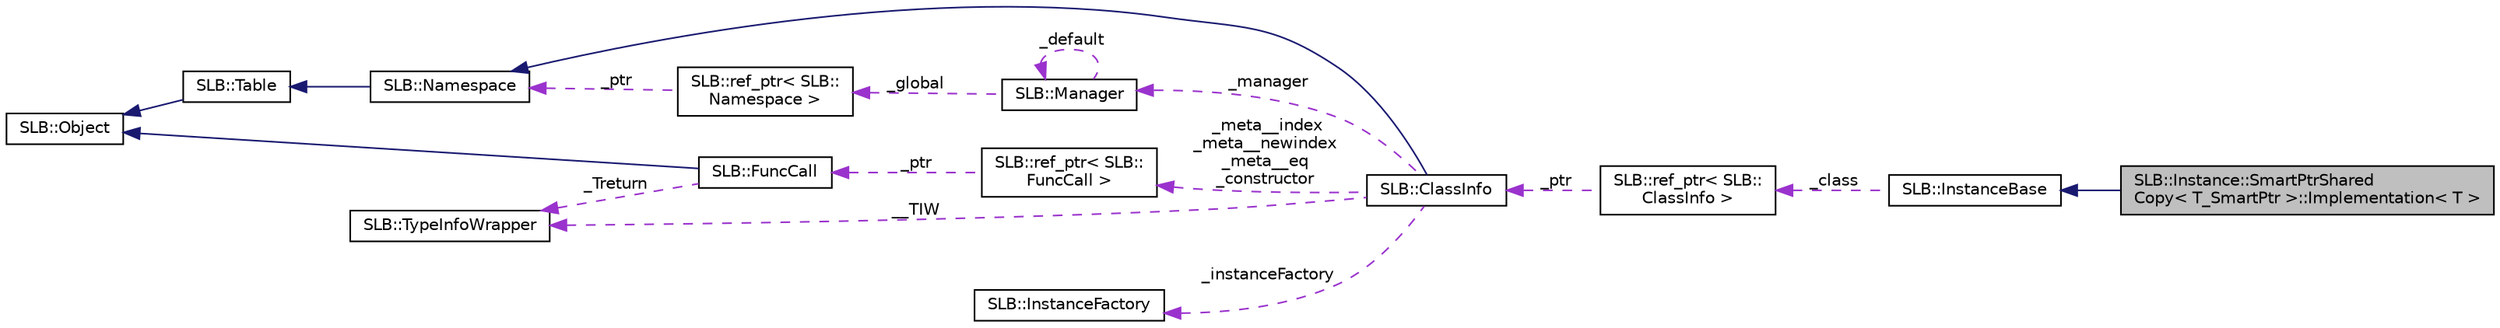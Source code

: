 digraph "SLB::Instance::SmartPtrSharedCopy&lt; T_SmartPtr &gt;::Implementation&lt; T &gt;"
{
  edge [fontname="Helvetica",fontsize="10",labelfontname="Helvetica",labelfontsize="10"];
  node [fontname="Helvetica",fontsize="10",shape=record];
  rankdir="LR";
  Node1 [label="SLB::Instance::SmartPtrShared\lCopy\< T_SmartPtr \>::Implementation\< T \>",height=0.2,width=0.4,color="black", fillcolor="grey75", style="filled", fontcolor="black"];
  Node2 -> Node1 [dir="back",color="midnightblue",fontsize="10",style="solid"];
  Node2 [label="SLB::InstanceBase",height=0.2,width=0.4,color="black", fillcolor="white", style="filled",URL="$classSLB_1_1InstanceBase.html"];
  Node3 -> Node2 [dir="back",color="darkorchid3",fontsize="10",style="dashed",label=" _class" ];
  Node3 [label="SLB::ref_ptr\< SLB::\lClassInfo \>",height=0.2,width=0.4,color="black", fillcolor="white", style="filled",URL="$classSLB_1_1ref__ptr.html"];
  Node4 -> Node3 [dir="back",color="darkorchid3",fontsize="10",style="dashed",label=" _ptr" ];
  Node4 [label="SLB::ClassInfo",height=0.2,width=0.4,color="black", fillcolor="white", style="filled",URL="$classSLB_1_1ClassInfo.html"];
  Node5 -> Node4 [dir="back",color="midnightblue",fontsize="10",style="solid"];
  Node5 [label="SLB::Namespace",height=0.2,width=0.4,color="black", fillcolor="white", style="filled",URL="$classSLB_1_1Namespace.html"];
  Node6 -> Node5 [dir="back",color="midnightblue",fontsize="10",style="solid"];
  Node6 [label="SLB::Table",height=0.2,width=0.4,color="black", fillcolor="white", style="filled",URL="$classSLB_1_1Table.html"];
  Node7 -> Node6 [dir="back",color="midnightblue",fontsize="10",style="solid"];
  Node7 [label="SLB::Object",height=0.2,width=0.4,color="black", fillcolor="white", style="filled",URL="$classSLB_1_1Object.html"];
  Node8 -> Node4 [dir="back",color="darkorchid3",fontsize="10",style="dashed",label=" __TIW" ];
  Node8 [label="SLB::TypeInfoWrapper",height=0.2,width=0.4,color="black", fillcolor="white", style="filled",URL="$classSLB_1_1TypeInfoWrapper.html"];
  Node9 -> Node4 [dir="back",color="darkorchid3",fontsize="10",style="dashed",label=" _manager" ];
  Node9 [label="SLB::Manager",height=0.2,width=0.4,color="black", fillcolor="white", style="filled",URL="$classSLB_1_1Manager.html"];
  Node10 -> Node9 [dir="back",color="darkorchid3",fontsize="10",style="dashed",label=" _global" ];
  Node10 [label="SLB::ref_ptr\< SLB::\lNamespace \>",height=0.2,width=0.4,color="black", fillcolor="white", style="filled",URL="$classSLB_1_1ref__ptr.html"];
  Node5 -> Node10 [dir="back",color="darkorchid3",fontsize="10",style="dashed",label=" _ptr" ];
  Node9 -> Node9 [dir="back",color="darkorchid3",fontsize="10",style="dashed",label=" _default" ];
  Node11 -> Node4 [dir="back",color="darkorchid3",fontsize="10",style="dashed",label=" _meta__index\n_meta__newindex\n_meta__eq\n_constructor" ];
  Node11 [label="SLB::ref_ptr\< SLB::\lFuncCall \>",height=0.2,width=0.4,color="black", fillcolor="white", style="filled",URL="$classSLB_1_1ref__ptr.html"];
  Node12 -> Node11 [dir="back",color="darkorchid3",fontsize="10",style="dashed",label=" _ptr" ];
  Node12 [label="SLB::FuncCall",height=0.2,width=0.4,color="black", fillcolor="white", style="filled",URL="$classSLB_1_1FuncCall.html"];
  Node7 -> Node12 [dir="back",color="midnightblue",fontsize="10",style="solid"];
  Node8 -> Node12 [dir="back",color="darkorchid3",fontsize="10",style="dashed",label=" _Treturn" ];
  Node13 -> Node4 [dir="back",color="darkorchid3",fontsize="10",style="dashed",label=" _instanceFactory" ];
  Node13 [label="SLB::InstanceFactory",height=0.2,width=0.4,color="black", fillcolor="white", style="filled",URL="$structSLB_1_1InstanceFactory.html"];
}
